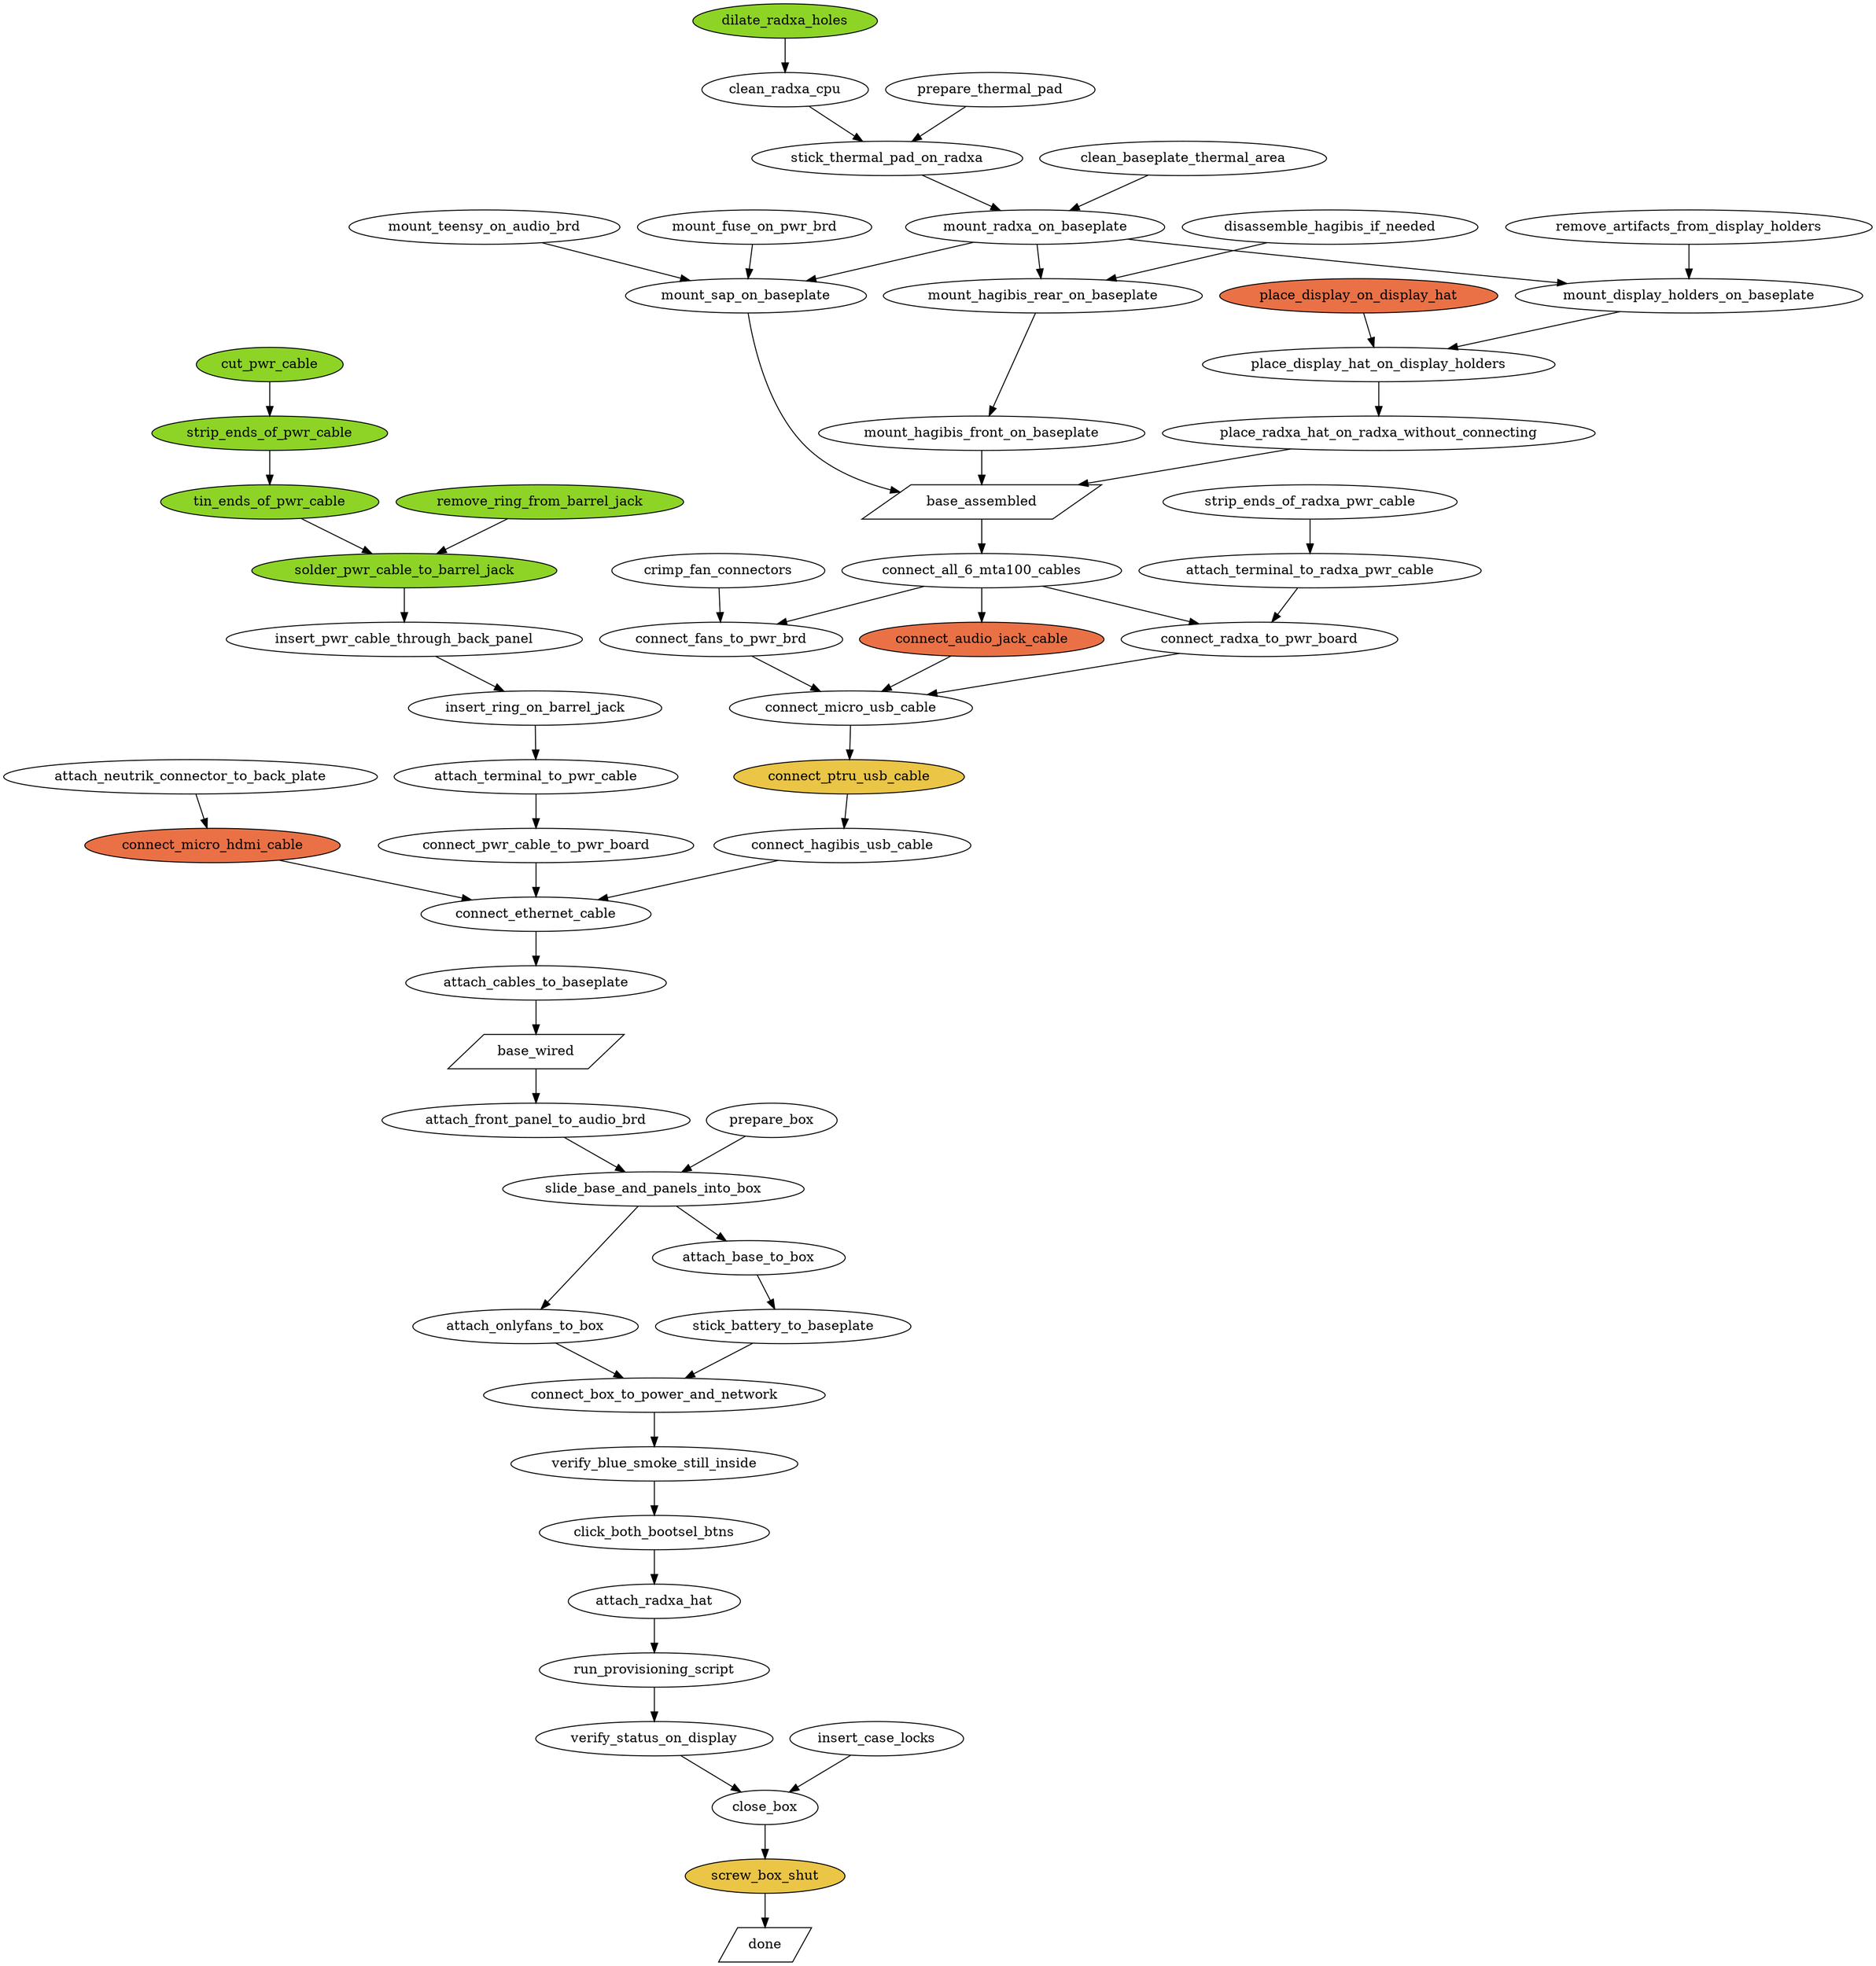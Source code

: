 digraph {
    base_assembled [shape=parallelogram];
    base_wired [shape=parallelogram];
    done [shape=parallelogram];

    connect_micro_hdmi_cable [style=filled,fillcolor="#ea7146"];
    place_display_on_display_hat [style=filled,fillcolor="#ea7146"];
    connect_audio_jack_cable [style=filled,fillcolor="#ea7146"];
    connect_ptru_usb_cable [style=filled,fillcolor="#eac546"];
    screw_box_shut [style=filled,fillcolor="#eac546"];
    dilate_radxa_holes [style=filled,fillcolor="#8dd427"];
    cut_pwr_cable [style=filled,fillcolor="#8dd427"];
    strip_ends_of_pwr_cable [style=filled,fillcolor="#8dd427"];
    tin_ends_of_pwr_cable [style=filled,fillcolor="#8dd427"];
    solder_pwr_cable_to_barrel_jack [style=filled,fillcolor="#8dd427"];
    remove_ring_from_barrel_jack [style=filled,fillcolor="#8dd427"];

    dilate_radxa_holes -> clean_radxa_cpu;
    prepare_thermal_pad -> stick_thermal_pad_on_radxa;
    clean_radxa_cpu -> stick_thermal_pad_on_radxa;
    clean_baseplate_thermal_area -> mount_radxa_on_baseplate;
    stick_thermal_pad_on_radxa -> mount_radxa_on_baseplate;
    mount_teensy_on_audio_brd -> mount_sap_on_baseplate;
    mount_radxa_on_baseplate -> mount_sap_on_baseplate;
    mount_radxa_on_baseplate -> mount_hagibis_rear_on_baseplate;
    disassemble_hagibis_if_needed -> mount_hagibis_rear_on_baseplate;
    mount_hagibis_rear_on_baseplate -> mount_hagibis_front_on_baseplate;
    mount_fuse_on_pwr_brd -> mount_sap_on_baseplate;
    remove_artifacts_from_display_holders -> mount_display_holders_on_baseplate;
    mount_radxa_on_baseplate -> mount_display_holders_on_baseplate;
    place_display_on_display_hat -> place_display_hat_on_display_holders;
    mount_display_holders_on_baseplate -> place_display_hat_on_display_holders;
    place_display_hat_on_display_holders -> place_radxa_hat_on_radxa_without_connecting;

    mount_sap_on_baseplate -> base_assembled;
    mount_hagibis_front_on_baseplate -> base_assembled;
    place_radxa_hat_on_radxa_without_connecting -> base_assembled;

    base_assembled -> connect_all_6_mta100_cables;
    crimp_fan_connectors -> connect_fans_to_pwr_brd;
    connect_all_6_mta100_cables -> connect_fans_to_pwr_brd;
    strip_ends_of_radxa_pwr_cable -> attach_terminal_to_radxa_pwr_cable;
    attach_terminal_to_radxa_pwr_cable -> connect_radxa_to_pwr_board;
    connect_all_6_mta100_cables -> connect_radxa_to_pwr_board;
    cut_pwr_cable -> strip_ends_of_pwr_cable;
    strip_ends_of_pwr_cable -> tin_ends_of_pwr_cable;
    tin_ends_of_pwr_cable -> solder_pwr_cable_to_barrel_jack;
    remove_ring_from_barrel_jack -> solder_pwr_cable_to_barrel_jack;
    solder_pwr_cable_to_barrel_jack -> insert_pwr_cable_through_back_panel;
    insert_pwr_cable_through_back_panel -> insert_ring_on_barrel_jack;
    insert_ring_on_barrel_jack -> attach_terminal_to_pwr_cable;
    attach_terminal_to_pwr_cable -> connect_pwr_cable_to_pwr_board;

    connect_micro_usb_cable -> connect_ptru_usb_cable;
    attach_neutrik_connector_to_back_plate -> connect_micro_hdmi_cable;
    connect_ptru_usb_cable -> connect_hagibis_usb_cable;
    connect_hagibis_usb_cable -> connect_ethernet_cable;
    connect_micro_hdmi_cable -> connect_ethernet_cable;
    connect_audio_jack_cable -> connect_micro_usb_cable;
    connect_all_6_mta100_cables -> connect_audio_jack_cable;
    connect_pwr_cable_to_pwr_board -> connect_ethernet_cable;
    connect_radxa_to_pwr_board -> connect_micro_usb_cable;
    connect_fans_to_pwr_brd -> connect_micro_usb_cable;

    connect_ethernet_cable -> attach_cables_to_baseplate;
    attach_cables_to_baseplate -> base_wired;
    base_wired -> attach_front_panel_to_audio_brd;
    attach_front_panel_to_audio_brd -> slide_base_and_panels_into_box;
    prepare_box -> slide_base_and_panels_into_box;
    slide_base_and_panels_into_box -> attach_base_to_box;
    slide_base_and_panels_into_box -> attach_onlyfans_to_box;
    attach_onlyfans_to_box -> connect_box_to_power_and_network;
    attach_base_to_box -> stick_battery_to_baseplate;
    stick_battery_to_baseplate -> connect_box_to_power_and_network;
    connect_box_to_power_and_network -> verify_blue_smoke_still_inside;
    verify_blue_smoke_still_inside -> click_both_bootsel_btns;
    click_both_bootsel_btns -> attach_radxa_hat;
    attach_radxa_hat -> run_provisioning_script;
    run_provisioning_script -> verify_status_on_display;
    verify_status_on_display -> close_box;
    insert_case_locks -> close_box;
    close_box -> screw_box_shut;

    screw_box_shut -> done;
}
